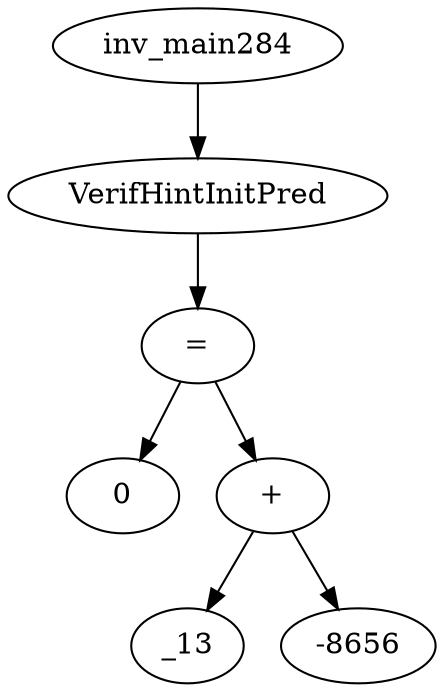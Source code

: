 digraph dag {
0 [label="inv_main284"];
1 [label="VerifHintInitPred"];
2 [label="="];
3 [label="0"];
4 [label="+"];
5 [label="_13"];
6 [label="-8656"];
0->1
1->2
2->4
2 -> 3
4->6
4 -> 5
}

